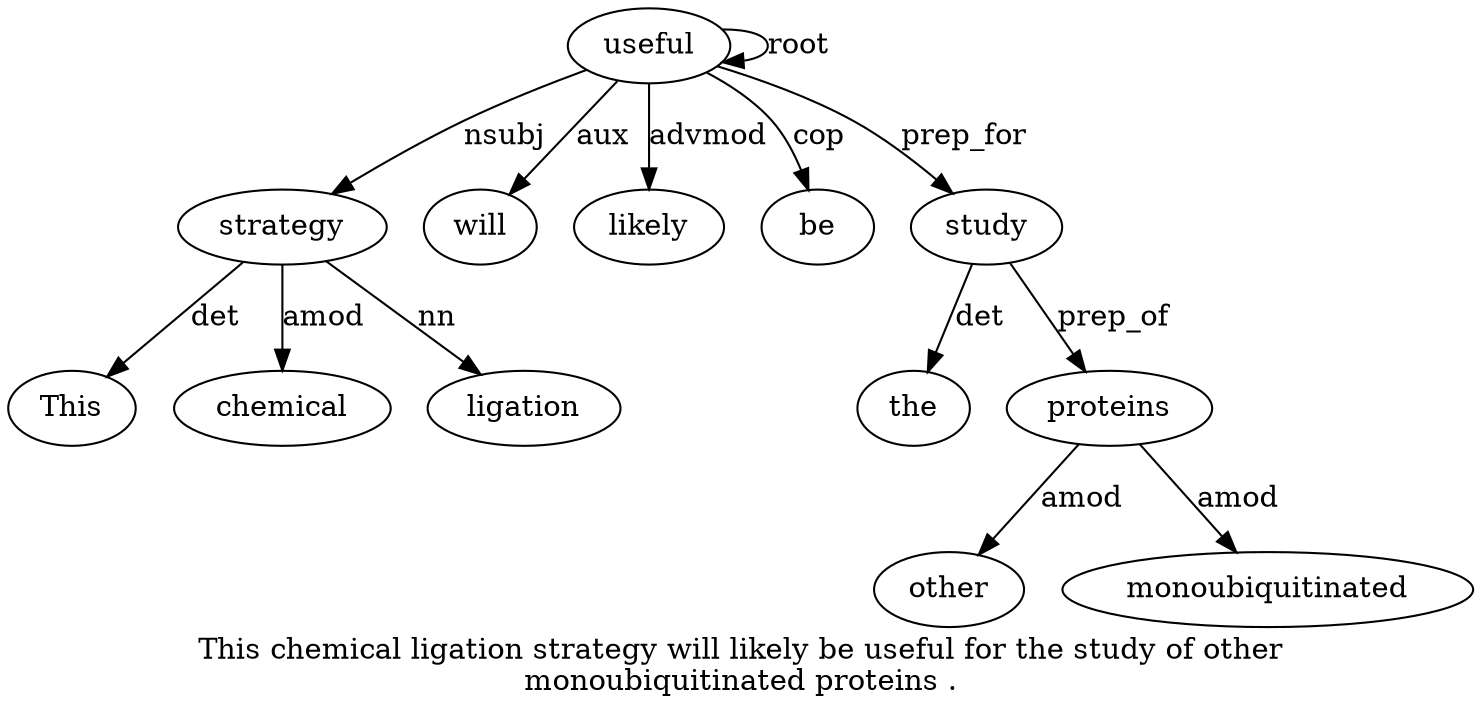digraph "This chemical ligation strategy will likely be useful for the study of other monoubiquitinated proteins ." {
label="This chemical ligation strategy will likely be useful for the study of other
monoubiquitinated proteins .";
strategy4 [style=filled, fillcolor=white, label=strategy];
This1 [style=filled, fillcolor=white, label=This];
strategy4 -> This1  [label=det];
chemical2 [style=filled, fillcolor=white, label=chemical];
strategy4 -> chemical2  [label=amod];
ligation3 [style=filled, fillcolor=white, label=ligation];
strategy4 -> ligation3  [label=nn];
useful8 [style=filled, fillcolor=white, label=useful];
useful8 -> strategy4  [label=nsubj];
will5 [style=filled, fillcolor=white, label=will];
useful8 -> will5  [label=aux];
likely6 [style=filled, fillcolor=white, label=likely];
useful8 -> likely6  [label=advmod];
be7 [style=filled, fillcolor=white, label=be];
useful8 -> be7  [label=cop];
useful8 -> useful8  [label=root];
study11 [style=filled, fillcolor=white, label=study];
the10 [style=filled, fillcolor=white, label=the];
study11 -> the10  [label=det];
useful8 -> study11  [label=prep_for];
proteins15 [style=filled, fillcolor=white, label=proteins];
other13 [style=filled, fillcolor=white, label=other];
proteins15 -> other13  [label=amod];
monoubiquitinated14 [style=filled, fillcolor=white, label=monoubiquitinated];
proteins15 -> monoubiquitinated14  [label=amod];
study11 -> proteins15  [label=prep_of];
}

